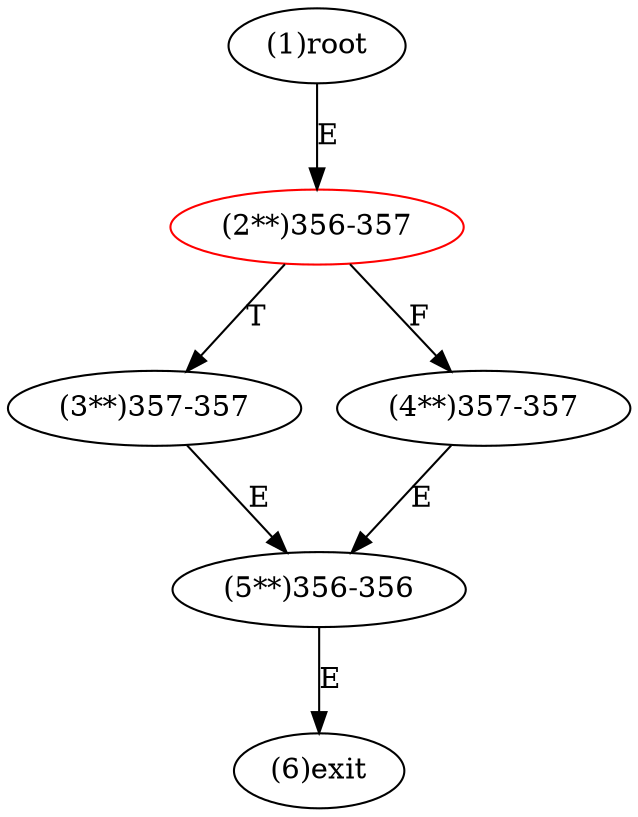 digraph "" { 
1[ label="(1)root"];
2[ label="(2**)356-357",color=red];
3[ label="(3**)357-357"];
4[ label="(4**)357-357"];
5[ label="(5**)356-356"];
6[ label="(6)exit"];
1->2[ label="E"];
2->4[ label="F"];
2->3[ label="T"];
3->5[ label="E"];
4->5[ label="E"];
5->6[ label="E"];
}